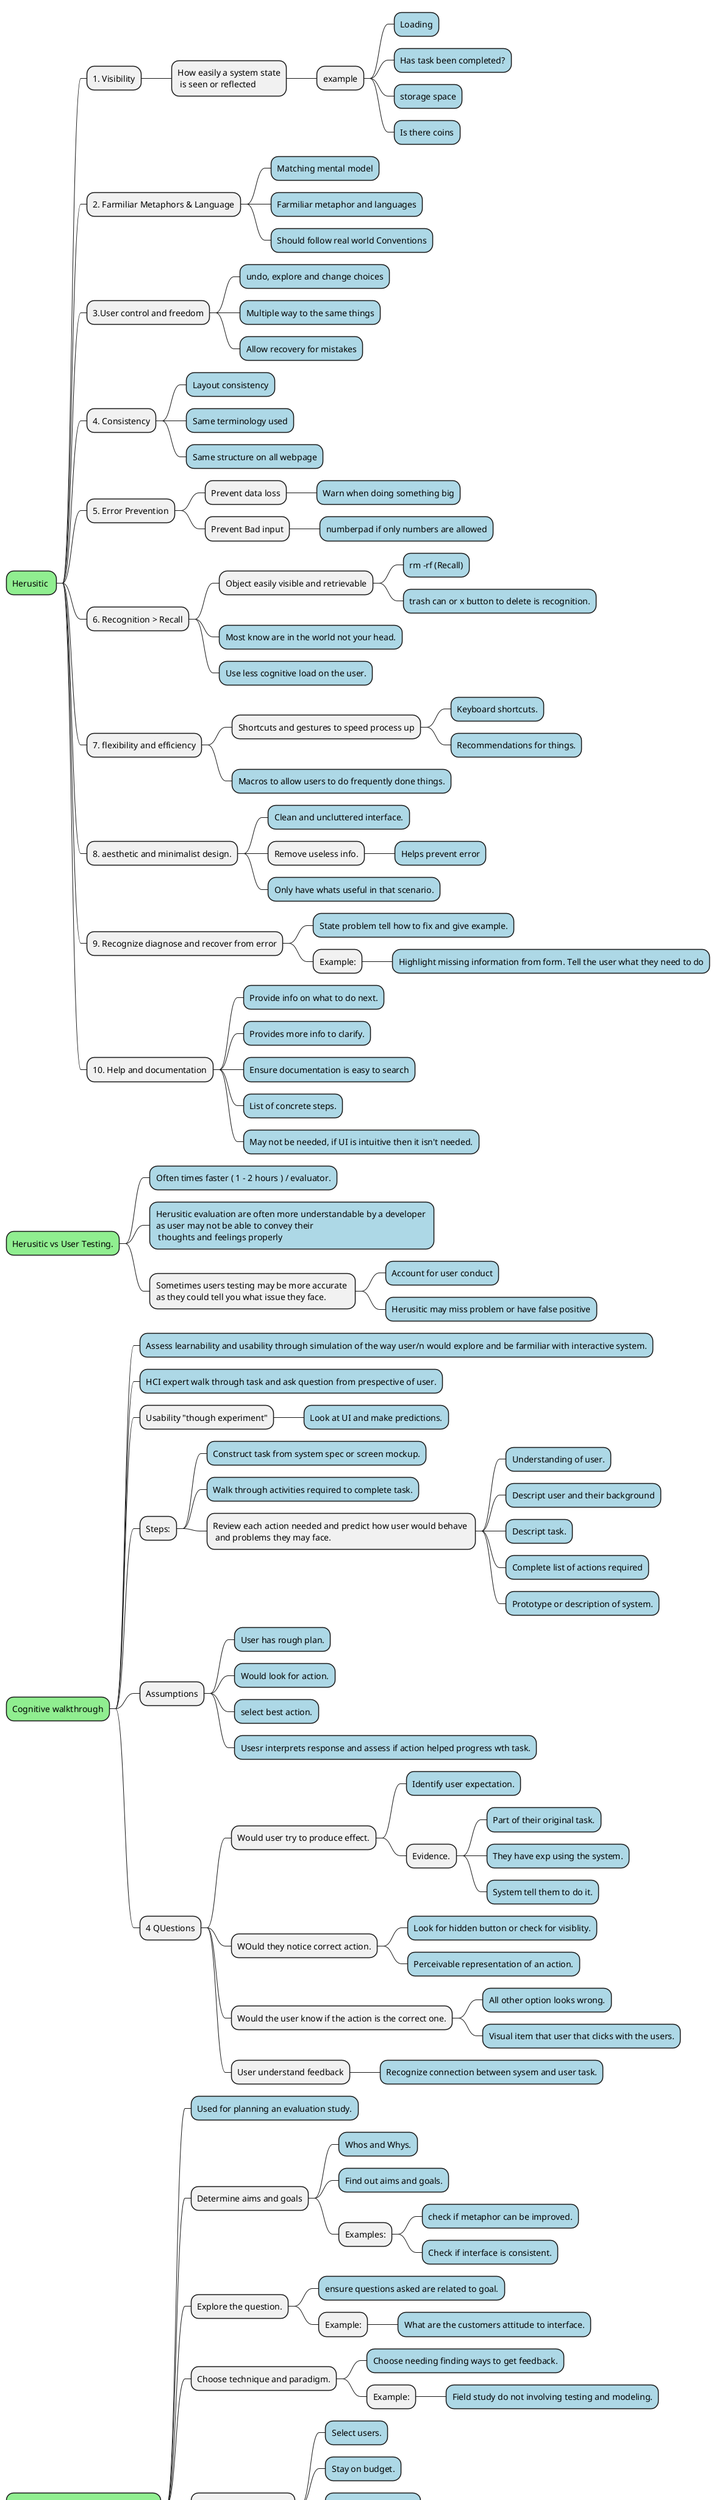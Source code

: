 @startmindmap
<style>
mindmapDiagram {
  rootNode  {
    BackgroundColor lightGreen
  }
  boxless {
    FontColor darkgreen
  }
  leafNode {
    BackgroundColor lightBlue
  }
}
</style>

* Herusitic 
** 1. Visibility
*** How easily a system state\n is seen or reflected
**** example
***** Loading
***** Has task been completed?
***** storage space
***** Is there coins

** 2. Farmiliar Metaphors & Language
*** Matching mental model
*** Farmiliar metaphor and languages
*** Should follow real world Conventions

** 3.User control and freedom
*** undo, explore and change choices
*** Multiple way to the same things
*** Allow recovery for mistakes

** 4. Consistency
*** Layout consistency
*** Same terminology used
*** Same structure on all webpage

** 5. Error Prevention
*** Prevent data loss
**** Warn when doing something big
*** Prevent Bad input
**** numberpad if only numbers are allowed

** 6. Recognition > Recall
*** Object easily visible and retrievable
**** rm -rf (Recall)
**** trash can or x button to delete is recognition.
*** Most know are in the world not your head.
*** Use less cognitive load on the user.

** 7. flexibility and efficiency
*** Shortcuts and gestures to speed process up
**** Keyboard shortcuts.
**** Recommendations for things.
*** Macros to allow users to do frequently done things.

** 8. aesthetic and minimalist design.
*** Clean and uncluttered interface.
*** Remove useless info.
**** Helps prevent error
*** Only have whats useful in that scenario.

** 9. Recognize diagnose and recover from error
*** State problem tell how to fix and give example.
*** Example:
**** Highlight missing information from form. Tell the user what they need to do

** 10. Help and documentation
*** Provide info on what to do next.
*** Provides more info to clarify.
*** Ensure documentation is easy to search
*** List of concrete steps.
*** May not be needed, if UI is intuitive then it isn't needed.

* Herusitic vs User Testing.
** Often times faster ( 1 - 2 hours ) / evaluator.
** Herusitic evaluation are often more understandable by a developer \nas user may not be able to convey their\n thoughts and feelings properly
** Sometimes users testing may be more accurate \nas they could tell you what issue they face.
*** Account for user conduct
*** Herusitic may miss problem or have false positive

* Cognitive walkthrough
** Assess learnability and usability through simulation of the way user/n would explore and be farmiliar with interactive system.
** HCI expert walk through task and ask question from prespective of user.
** Usability "though experiment"
*** Look at UI and make predictions.
** Steps:
*** Construct task from system spec or screen mockup.
*** Walk through activities required to complete task.
*** Review each action needed and predict how user would behave \n and problems they may face.
**** Understanding of user.
**** Descript user and their background
**** Descript task.
**** Complete list of actions required
**** Prototype or description of system.

** Assumptions
*** User has rough plan.
*** Would look for action.
*** select best action.
*** Usesr interprets response and assess if action helped progress wth task.

** 4 QUestions
*** Would user try to produce effect.
**** Identify user expectation.
**** Evidence.
***** Part of their original task.
***** They have exp using the system.
***** System tell them to do it.
*** WOuld they notice correct action.
**** Look for hidden button or check for visiblity.
**** Perceivable representation of an action.
*** Would the user know if the action is the correct one.
**** All other option looks wrong.
**** Visual item that user that clicks with the users.
*** User understand feedback
**** Recognize connection between sysem and user task.

* DECIDE EVALUATION FRAMEWORK 
** Used for planning an evaluation study.
** Determine aims and goals
*** Whos and Whys.
*** Find out aims and goals.
*** Examples:
**** check if metaphor can be improved.
**** Check if interface is consistent.

** Explore the question.
*** ensure questions asked are related to goal.
*** Example:
**** What are the customers attitude to interface.

** Choose technique and paradigm.
*** Choose needing finding ways to get feedback.
*** Example:
**** Field study do not involving testing and modeling.

** Identify practical issue.
*** Select users.
*** Stay on budget.
*** Staying on schedule.
*** Find evaluators.
*** Equipments.

** Decide on ethical issues.
*** What to tell the participant.
*** The 3 ethical things.
*** Go to the ethical board.

** Evaluate, interpret and present data.
*** Depends on technique and paradigm.
*** Reliablity : Can study be replicated?
*** Validaity : is it measuring what it is interrpeted to measure.
*** Biases : Is process bias?
*** Scope : Does it apply to all users rather than just tester.
*** Ecological : Validity -> Hawthorne effect.


@endmindmap